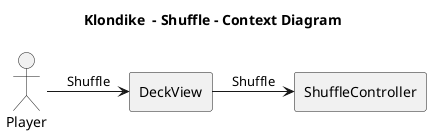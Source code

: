 @startuml ContextDiagram
!pragma layout smetana
title Klondike  - Shuffle - Context Diagram
left to right direction

actor Player
rectangle DeckView
rectangle ShuffleController

Player --> DeckView: Shuffle
DeckView --> ShuffleController: Shuffle

@enduml
